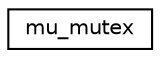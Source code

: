 digraph "Graphical Class Hierarchy"
{
 // LATEX_PDF_SIZE
  edge [fontname="Helvetica",fontsize="10",labelfontname="Helvetica",labelfontsize="10"];
  node [fontname="Helvetica",fontsize="10",shape=record];
  rankdir="LR";
  Node0 [label="mu_mutex",height=0.2,width=0.4,color="black", fillcolor="white", style="filled",URL="$structmu__mutex.html",tooltip=" "];
}
